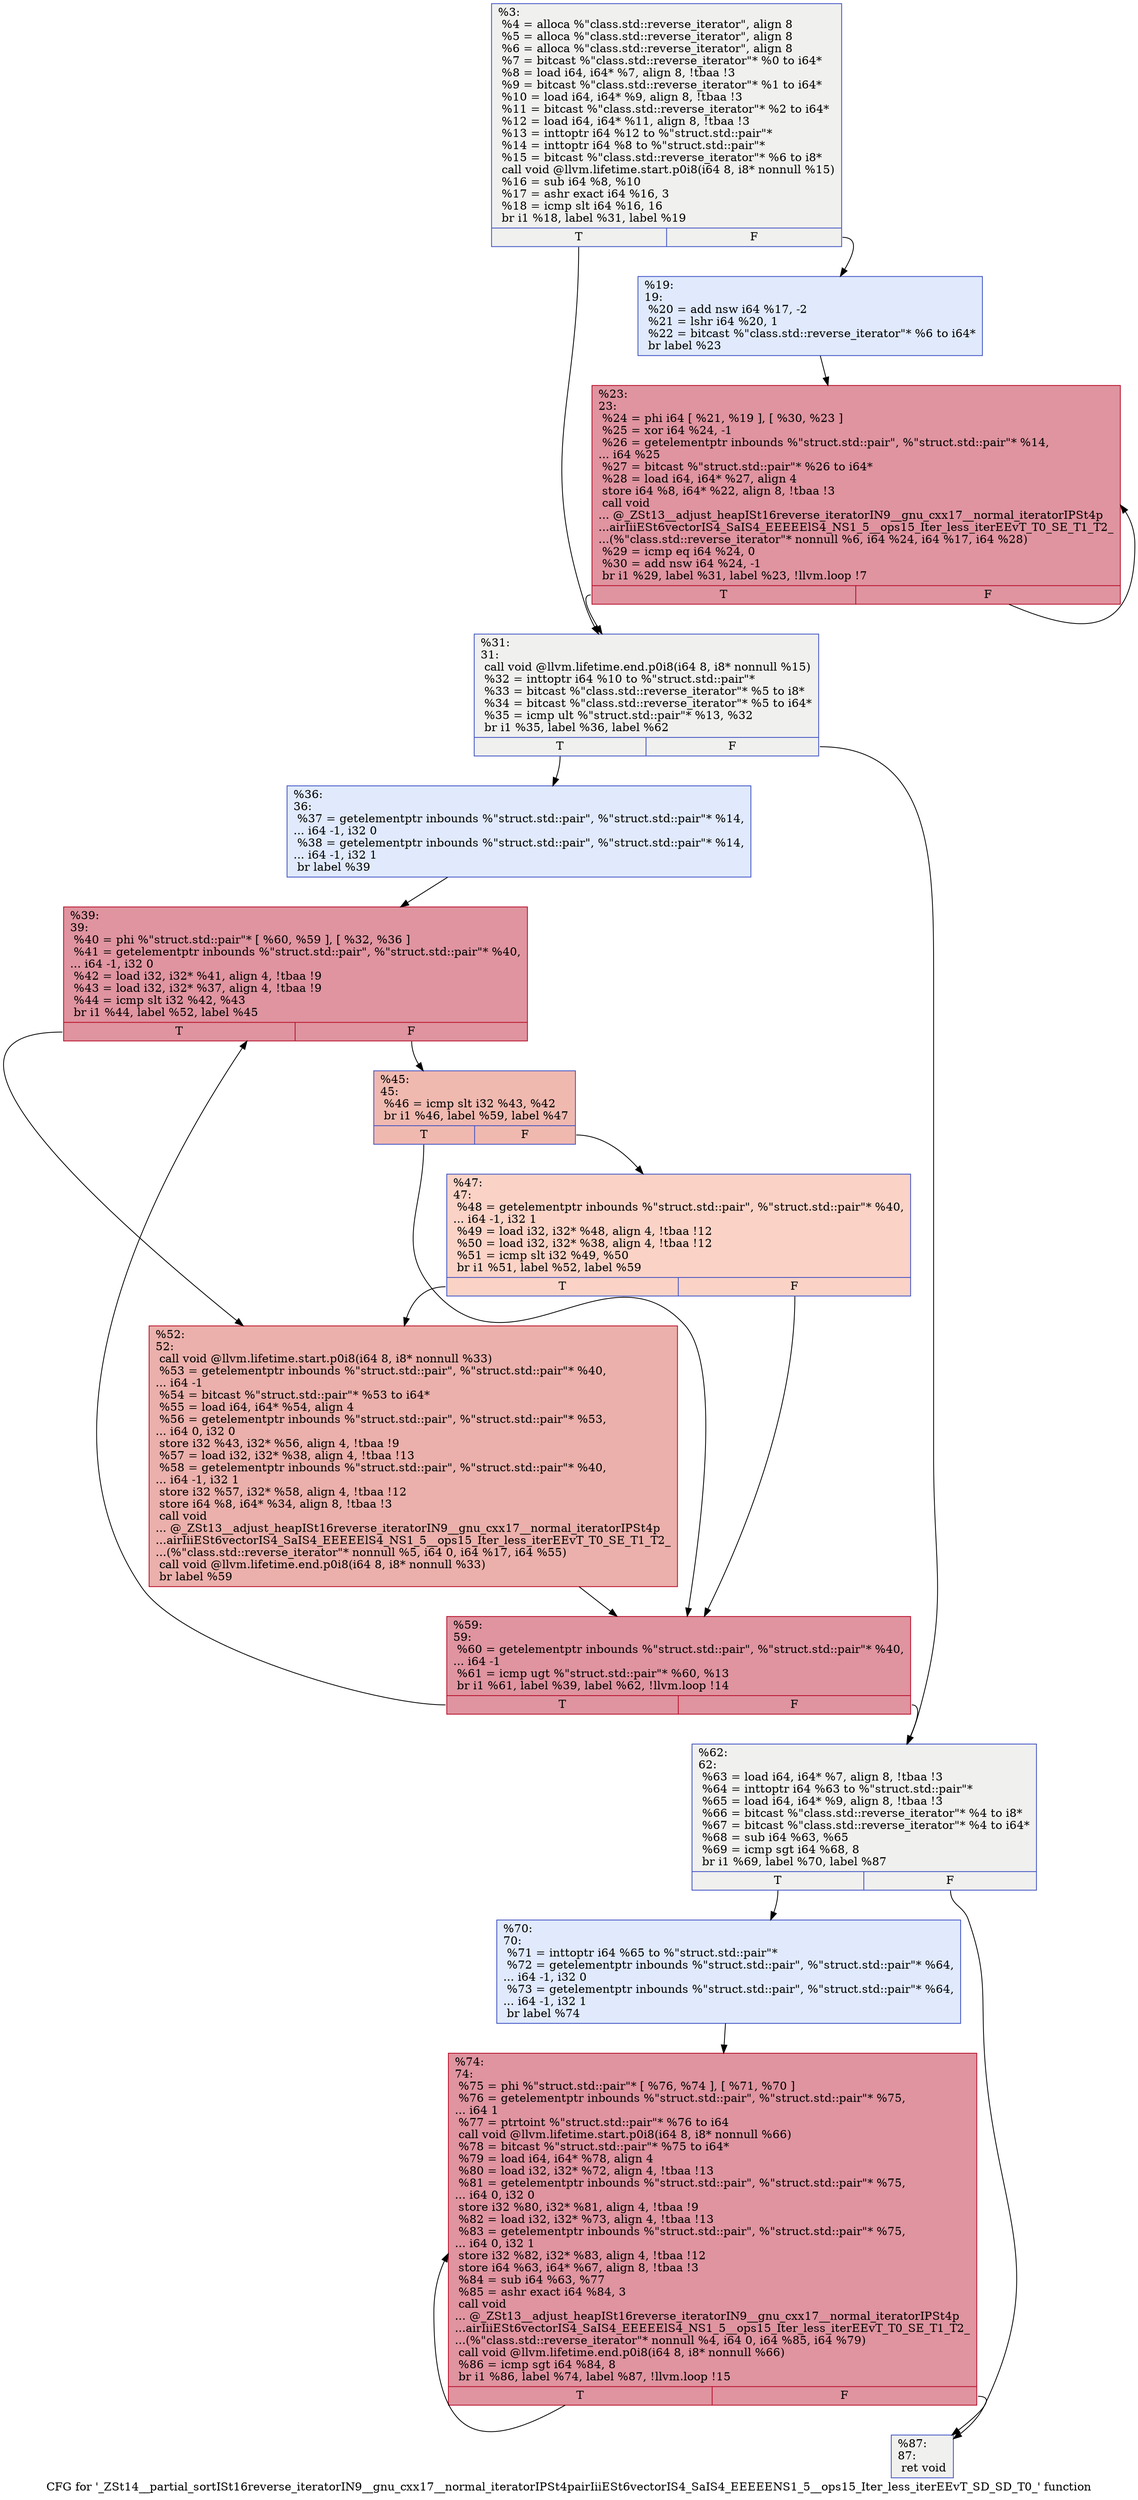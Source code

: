 digraph "CFG for '_ZSt14__partial_sortISt16reverse_iteratorIN9__gnu_cxx17__normal_iteratorIPSt4pairIiiESt6vectorIS4_SaIS4_EEEEENS1_5__ops15_Iter_less_iterEEvT_SD_SD_T0_' function" {
	label="CFG for '_ZSt14__partial_sortISt16reverse_iteratorIN9__gnu_cxx17__normal_iteratorIPSt4pairIiiESt6vectorIS4_SaIS4_EEEEENS1_5__ops15_Iter_less_iterEEvT_SD_SD_T0_' function";

	Node0x55cf4bb769a0 [shape=record,color="#3d50c3ff", style=filled, fillcolor="#dedcdb70",label="{%3:\l  %4 = alloca %\"class.std::reverse_iterator\", align 8\l  %5 = alloca %\"class.std::reverse_iterator\", align 8\l  %6 = alloca %\"class.std::reverse_iterator\", align 8\l  %7 = bitcast %\"class.std::reverse_iterator\"* %0 to i64*\l  %8 = load i64, i64* %7, align 8, !tbaa !3\l  %9 = bitcast %\"class.std::reverse_iterator\"* %1 to i64*\l  %10 = load i64, i64* %9, align 8, !tbaa !3\l  %11 = bitcast %\"class.std::reverse_iterator\"* %2 to i64*\l  %12 = load i64, i64* %11, align 8, !tbaa !3\l  %13 = inttoptr i64 %12 to %\"struct.std::pair\"*\l  %14 = inttoptr i64 %8 to %\"struct.std::pair\"*\l  %15 = bitcast %\"class.std::reverse_iterator\"* %6 to i8*\l  call void @llvm.lifetime.start.p0i8(i64 8, i8* nonnull %15)\l  %16 = sub i64 %8, %10\l  %17 = ashr exact i64 %16, 3\l  %18 = icmp slt i64 %16, 16\l  br i1 %18, label %31, label %19\l|{<s0>T|<s1>F}}"];
	Node0x55cf4bb769a0:s0 -> Node0x55cf4bb9ab10;
	Node0x55cf4bb769a0:s1 -> Node0x55cf4bb9ab60;
	Node0x55cf4bb9ab60 [shape=record,color="#3d50c3ff", style=filled, fillcolor="#b9d0f970",label="{%19:\l19:                                               \l  %20 = add nsw i64 %17, -2\l  %21 = lshr i64 %20, 1\l  %22 = bitcast %\"class.std::reverse_iterator\"* %6 to i64*\l  br label %23\l}"];
	Node0x55cf4bb9ab60 -> Node0x55cf4bb9adf0;
	Node0x55cf4bb9adf0 [shape=record,color="#b70d28ff", style=filled, fillcolor="#b70d2870",label="{%23:\l23:                                               \l  %24 = phi i64 [ %21, %19 ], [ %30, %23 ]\l  %25 = xor i64 %24, -1\l  %26 = getelementptr inbounds %\"struct.std::pair\", %\"struct.std::pair\"* %14,\l... i64 %25\l  %27 = bitcast %\"struct.std::pair\"* %26 to i64*\l  %28 = load i64, i64* %27, align 4\l  store i64 %8, i64* %22, align 8, !tbaa !3\l  call void\l... @_ZSt13__adjust_heapISt16reverse_iteratorIN9__gnu_cxx17__normal_iteratorIPSt4p\l...airIiiESt6vectorIS4_SaIS4_EEEEElS4_NS1_5__ops15_Iter_less_iterEEvT_T0_SE_T1_T2_\l...(%\"class.std::reverse_iterator\"* nonnull %6, i64 %24, i64 %17, i64 %28)\l  %29 = icmp eq i64 %24, 0\l  %30 = add nsw i64 %24, -1\l  br i1 %29, label %31, label %23, !llvm.loop !7\l|{<s0>T|<s1>F}}"];
	Node0x55cf4bb9adf0:s0 -> Node0x55cf4bb9ab10;
	Node0x55cf4bb9adf0:s1 -> Node0x55cf4bb9adf0;
	Node0x55cf4bb9ab10 [shape=record,color="#3d50c3ff", style=filled, fillcolor="#dedcdb70",label="{%31:\l31:                                               \l  call void @llvm.lifetime.end.p0i8(i64 8, i8* nonnull %15)\l  %32 = inttoptr i64 %10 to %\"struct.std::pair\"*\l  %33 = bitcast %\"class.std::reverse_iterator\"* %5 to i8*\l  %34 = bitcast %\"class.std::reverse_iterator\"* %5 to i64*\l  %35 = icmp ult %\"struct.std::pair\"* %13, %32\l  br i1 %35, label %36, label %62\l|{<s0>T|<s1>F}}"];
	Node0x55cf4bb9ab10:s0 -> Node0x55cf4bb9b930;
	Node0x55cf4bb9ab10:s1 -> Node0x55cf4bb9b980;
	Node0x55cf4bb9b930 [shape=record,color="#3d50c3ff", style=filled, fillcolor="#b9d0f970",label="{%36:\l36:                                               \l  %37 = getelementptr inbounds %\"struct.std::pair\", %\"struct.std::pair\"* %14,\l... i64 -1, i32 0\l  %38 = getelementptr inbounds %\"struct.std::pair\", %\"struct.std::pair\"* %14,\l... i64 -1, i32 1\l  br label %39\l}"];
	Node0x55cf4bb9b930 -> Node0x55cf4bb9bc00;
	Node0x55cf4bb9bc00 [shape=record,color="#b70d28ff", style=filled, fillcolor="#b70d2870",label="{%39:\l39:                                               \l  %40 = phi %\"struct.std::pair\"* [ %60, %59 ], [ %32, %36 ]\l  %41 = getelementptr inbounds %\"struct.std::pair\", %\"struct.std::pair\"* %40,\l... i64 -1, i32 0\l  %42 = load i32, i32* %41, align 4, !tbaa !9\l  %43 = load i32, i32* %37, align 4, !tbaa !9\l  %44 = icmp slt i32 %42, %43\l  br i1 %44, label %52, label %45\l|{<s0>T|<s1>F}}"];
	Node0x55cf4bb9bc00:s0 -> Node0x55cf4bb9bff0;
	Node0x55cf4bb9bc00:s1 -> Node0x55cf4bb9c040;
	Node0x55cf4bb9c040 [shape=record,color="#3d50c3ff", style=filled, fillcolor="#de614d70",label="{%45:\l45:                                               \l  %46 = icmp slt i32 %43, %42\l  br i1 %46, label %59, label %47\l|{<s0>T|<s1>F}}"];
	Node0x55cf4bb9c040:s0 -> Node0x55cf4bb9bcc0;
	Node0x55cf4bb9c040:s1 -> Node0x55cf4bb9c210;
	Node0x55cf4bb9c210 [shape=record,color="#3d50c3ff", style=filled, fillcolor="#f59c7d70",label="{%47:\l47:                                               \l  %48 = getelementptr inbounds %\"struct.std::pair\", %\"struct.std::pair\"* %40,\l... i64 -1, i32 1\l  %49 = load i32, i32* %48, align 4, !tbaa !12\l  %50 = load i32, i32* %38, align 4, !tbaa !12\l  %51 = icmp slt i32 %49, %50\l  br i1 %51, label %52, label %59\l|{<s0>T|<s1>F}}"];
	Node0x55cf4bb9c210:s0 -> Node0x55cf4bb9bff0;
	Node0x55cf4bb9c210:s1 -> Node0x55cf4bb9bcc0;
	Node0x55cf4bb9bff0 [shape=record,color="#b70d28ff", style=filled, fillcolor="#d24b4070",label="{%52:\l52:                                               \l  call void @llvm.lifetime.start.p0i8(i64 8, i8* nonnull %33)\l  %53 = getelementptr inbounds %\"struct.std::pair\", %\"struct.std::pair\"* %40,\l... i64 -1\l  %54 = bitcast %\"struct.std::pair\"* %53 to i64*\l  %55 = load i64, i64* %54, align 4\l  %56 = getelementptr inbounds %\"struct.std::pair\", %\"struct.std::pair\"* %53,\l... i64 0, i32 0\l  store i32 %43, i32* %56, align 4, !tbaa !9\l  %57 = load i32, i32* %38, align 4, !tbaa !13\l  %58 = getelementptr inbounds %\"struct.std::pair\", %\"struct.std::pair\"* %40,\l... i64 -1, i32 1\l  store i32 %57, i32* %58, align 4, !tbaa !12\l  store i64 %8, i64* %34, align 8, !tbaa !3\l  call void\l... @_ZSt13__adjust_heapISt16reverse_iteratorIN9__gnu_cxx17__normal_iteratorIPSt4p\l...airIiiESt6vectorIS4_SaIS4_EEEEElS4_NS1_5__ops15_Iter_less_iterEEvT_T0_SE_T1_T2_\l...(%\"class.std::reverse_iterator\"* nonnull %5, i64 0, i64 %17, i64 %55)\l  call void @llvm.lifetime.end.p0i8(i64 8, i8* nonnull %33)\l  br label %59\l}"];
	Node0x55cf4bb9bff0 -> Node0x55cf4bb9bcc0;
	Node0x55cf4bb9bcc0 [shape=record,color="#b70d28ff", style=filled, fillcolor="#b70d2870",label="{%59:\l59:                                               \l  %60 = getelementptr inbounds %\"struct.std::pair\", %\"struct.std::pair\"* %40,\l... i64 -1\l  %61 = icmp ugt %\"struct.std::pair\"* %60, %13\l  br i1 %61, label %39, label %62, !llvm.loop !14\l|{<s0>T|<s1>F}}"];
	Node0x55cf4bb9bcc0:s0 -> Node0x55cf4bb9bc00;
	Node0x55cf4bb9bcc0:s1 -> Node0x55cf4bb9b980;
	Node0x55cf4bb9b980 [shape=record,color="#3d50c3ff", style=filled, fillcolor="#dedcdb70",label="{%62:\l62:                                               \l  %63 = load i64, i64* %7, align 8, !tbaa !3\l  %64 = inttoptr i64 %63 to %\"struct.std::pair\"*\l  %65 = load i64, i64* %9, align 8, !tbaa !3\l  %66 = bitcast %\"class.std::reverse_iterator\"* %4 to i8*\l  %67 = bitcast %\"class.std::reverse_iterator\"* %4 to i64*\l  %68 = sub i64 %63, %65\l  %69 = icmp sgt i64 %68, 8\l  br i1 %69, label %70, label %87\l|{<s0>T|<s1>F}}"];
	Node0x55cf4bb9b980:s0 -> Node0x55cf4bb9d410;
	Node0x55cf4bb9b980:s1 -> Node0x55cf4bb9d460;
	Node0x55cf4bb9d410 [shape=record,color="#3d50c3ff", style=filled, fillcolor="#b9d0f970",label="{%70:\l70:                                               \l  %71 = inttoptr i64 %65 to %\"struct.std::pair\"*\l  %72 = getelementptr inbounds %\"struct.std::pair\", %\"struct.std::pair\"* %64,\l... i64 -1, i32 0\l  %73 = getelementptr inbounds %\"struct.std::pair\", %\"struct.std::pair\"* %64,\l... i64 -1, i32 1\l  br label %74\l}"];
	Node0x55cf4bb9d410 -> Node0x55cf4bb9d6a0;
	Node0x55cf4bb9d6a0 [shape=record,color="#b70d28ff", style=filled, fillcolor="#b70d2870",label="{%74:\l74:                                               \l  %75 = phi %\"struct.std::pair\"* [ %76, %74 ], [ %71, %70 ]\l  %76 = getelementptr inbounds %\"struct.std::pair\", %\"struct.std::pair\"* %75,\l... i64 1\l  %77 = ptrtoint %\"struct.std::pair\"* %76 to i64\l  call void @llvm.lifetime.start.p0i8(i64 8, i8* nonnull %66)\l  %78 = bitcast %\"struct.std::pair\"* %75 to i64*\l  %79 = load i64, i64* %78, align 4\l  %80 = load i32, i32* %72, align 4, !tbaa !13\l  %81 = getelementptr inbounds %\"struct.std::pair\", %\"struct.std::pair\"* %75,\l... i64 0, i32 0\l  store i32 %80, i32* %81, align 4, !tbaa !9\l  %82 = load i32, i32* %73, align 4, !tbaa !13\l  %83 = getelementptr inbounds %\"struct.std::pair\", %\"struct.std::pair\"* %75,\l... i64 0, i32 1\l  store i32 %82, i32* %83, align 4, !tbaa !12\l  store i64 %63, i64* %67, align 8, !tbaa !3\l  %84 = sub i64 %63, %77\l  %85 = ashr exact i64 %84, 3\l  call void\l... @_ZSt13__adjust_heapISt16reverse_iteratorIN9__gnu_cxx17__normal_iteratorIPSt4p\l...airIiiESt6vectorIS4_SaIS4_EEEEElS4_NS1_5__ops15_Iter_less_iterEEvT_T0_SE_T1_T2_\l...(%\"class.std::reverse_iterator\"* nonnull %4, i64 0, i64 %85, i64 %79)\l  call void @llvm.lifetime.end.p0i8(i64 8, i8* nonnull %66)\l  %86 = icmp sgt i64 %84, 8\l  br i1 %86, label %74, label %87, !llvm.loop !15\l|{<s0>T|<s1>F}}"];
	Node0x55cf4bb9d6a0:s0 -> Node0x55cf4bb9d6a0;
	Node0x55cf4bb9d6a0:s1 -> Node0x55cf4bb9d460;
	Node0x55cf4bb9d460 [shape=record,color="#3d50c3ff", style=filled, fillcolor="#dedcdb70",label="{%87:\l87:                                               \l  ret void\l}"];
}
